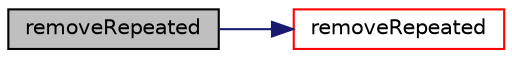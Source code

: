digraph "removeRepeated"
{
  bgcolor="transparent";
  edge [fontname="Helvetica",fontsize="10",labelfontname="Helvetica",labelfontsize="10"];
  node [fontname="Helvetica",fontsize="10",shape=record];
  rankdir="LR";
  Node1 [label="removeRepeated",height=0.2,width=0.4,color="black", fillcolor="grey75", style="filled", fontcolor="black"];
  Node1 -> Node2 [color="midnightblue",fontsize="10",style="solid",fontname="Helvetica"];
  Node2 [label="removeRepeated",height=0.2,width=0.4,color="red",URL="$a02528.html#ad0e6d864723bb4f80c63c129a6d596dd",tooltip="Remove repeated characters returning true if string changed. "];
}
